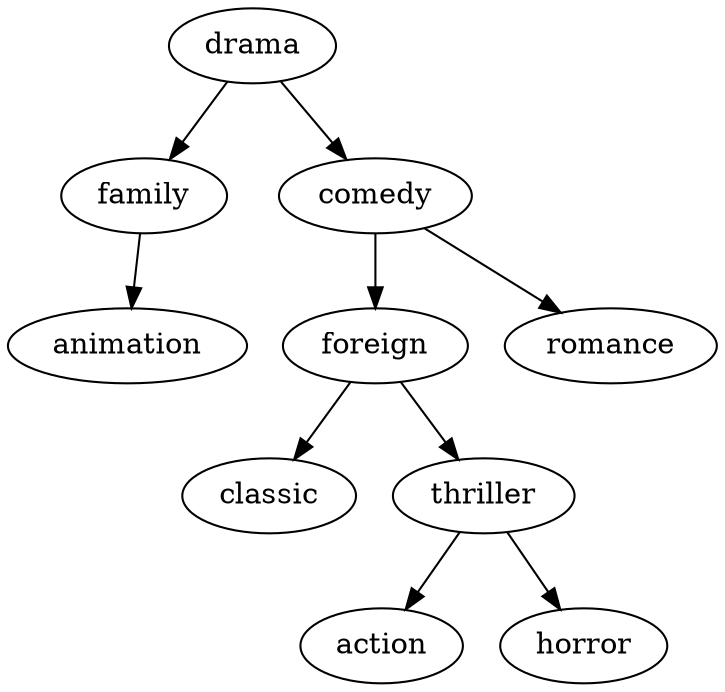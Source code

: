 digraph {
drama -> family 
foreign -> classic 
thriller -> action 
thriller -> horror 
foreign -> thriller 
family -> animation 
comedy -> romance 
comedy -> foreign drama -> comedy
}
